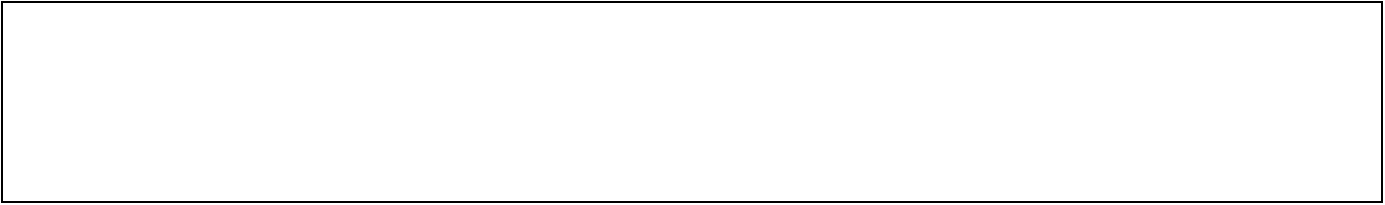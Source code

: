 <mxfile version="20.2.5" type="device"><diagram id="8YGp-EVn5GNzVZ3yQjJo" name="Page-1"><mxGraphModel dx="1038" dy="579" grid="1" gridSize="10" guides="1" tooltips="1" connect="1" arrows="1" fold="1" page="1" pageScale="1" pageWidth="850" pageHeight="1100" math="0" shadow="0"><root><mxCell id="0"/><mxCell id="1" parent="0"/><mxCell id="od2gXaqx9hi0eBm_Egc4-1" value="" style="rounded=0;whiteSpace=wrap;html=1;" vertex="1" parent="1"><mxGeometry x="80" y="40" width="690" height="100" as="geometry"/></mxCell></root></mxGraphModel></diagram></mxfile>